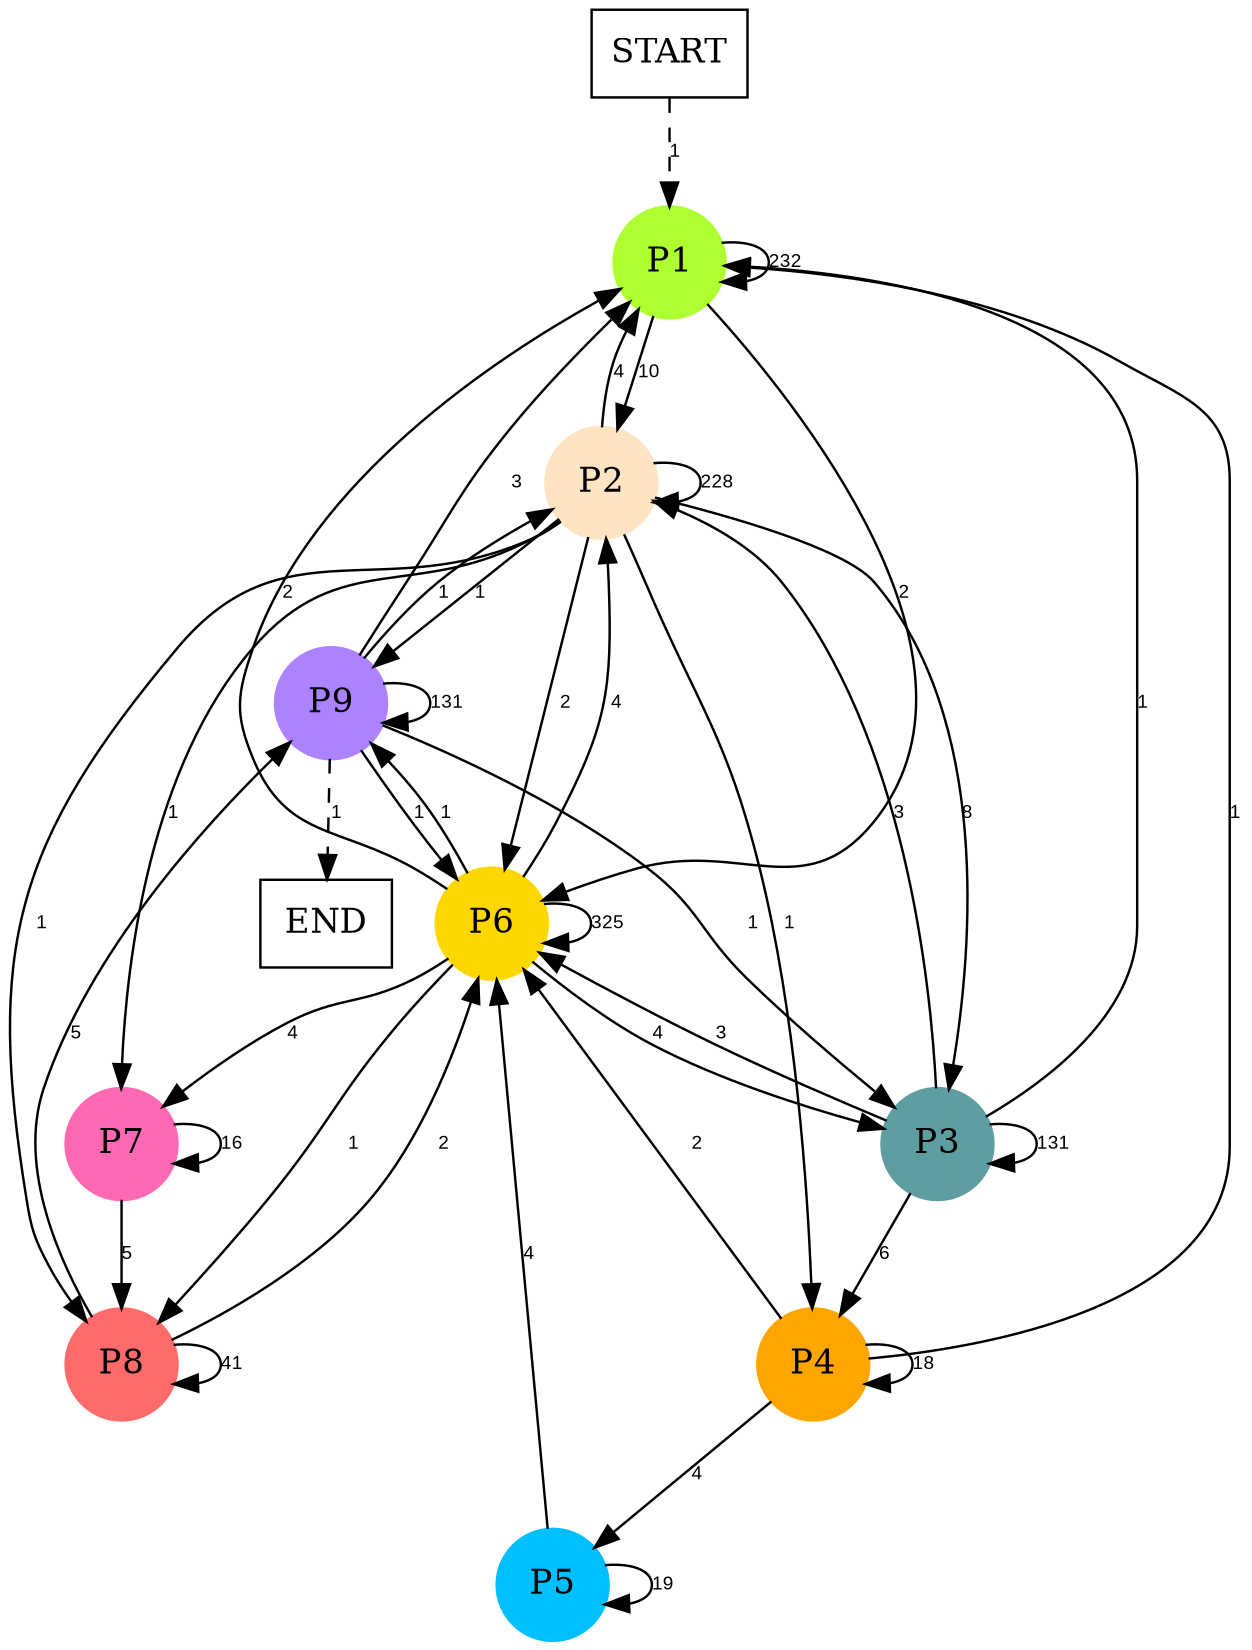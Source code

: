 digraph graphname {
	dpi = 150
	size="16,11!";
	margin = 0;
"P1" [shape=circle, color=greenyellow, style=filled]"P2" [shape=circle, color=bisque, style=filled]"P3" [shape=circle, color=cadetblue, style=filled]"P4" [shape=circle, color=orange, style=filled]"P5" [shape=circle, color=deepskyblue, style=filled]"P6" [shape=circle, color=gold, style=filled]"P7" [shape=circle, color=hotpink, style=filled]"P8" [shape=circle, color=indianred1, style=filled]"P9" [shape=circle, color=mediumpurple1, style=filled]"START" [shape=box, fillcolor=white, style=filled, color=black]"END" [shape=box, fillcolor=white, style=filled, color=black]"P1" -> "P1" [ label ="232" labelfloat=false fontname="Arial" fontsize=8]
"P1" -> "P2" [ label ="10" labelfloat=false fontname="Arial" fontsize=8]
"P1" -> "P6" [ label ="2" labelfloat=false fontname="Arial" fontsize=8]
"P2" -> "P1" [ label ="4" labelfloat=false fontname="Arial" fontsize=8]
"P2" -> "P2" [ label ="228" labelfloat=false fontname="Arial" fontsize=8]
"P2" -> "P3" [ label ="8" labelfloat=false fontname="Arial" fontsize=8]
"P2" -> "P4" [ label ="1" labelfloat=false fontname="Arial" fontsize=8]
"P2" -> "P6" [ label ="2" labelfloat=false fontname="Arial" fontsize=8]
"P2" -> "P7" [ label ="1" labelfloat=false fontname="Arial" fontsize=8]
"P2" -> "P8" [ label ="1" labelfloat=false fontname="Arial" fontsize=8]
"P2" -> "P9" [ label ="1" labelfloat=false fontname="Arial" fontsize=8]
"P3" -> "P1" [ label ="1" labelfloat=false fontname="Arial" fontsize=8]
"P3" -> "P2" [ label ="3" labelfloat=false fontname="Arial" fontsize=8]
"P3" -> "P3" [ label ="131" labelfloat=false fontname="Arial" fontsize=8]
"P3" -> "P4" [ label ="6" labelfloat=false fontname="Arial" fontsize=8]
"P3" -> "P6" [ label ="3" labelfloat=false fontname="Arial" fontsize=8]
"P4" -> "P1" [ label ="1" labelfloat=false fontname="Arial" fontsize=8]
"P4" -> "P4" [ label ="18" labelfloat=false fontname="Arial" fontsize=8]
"P4" -> "P5" [ label ="4" labelfloat=false fontname="Arial" fontsize=8]
"P4" -> "P6" [ label ="2" labelfloat=false fontname="Arial" fontsize=8]
"P5" -> "P5" [ label ="19" labelfloat=false fontname="Arial" fontsize=8]
"P5" -> "P6" [ label ="4" labelfloat=false fontname="Arial" fontsize=8]
"P6" -> "P1" [ label ="2" labelfloat=false fontname="Arial" fontsize=8]
"P6" -> "P2" [ label ="4" labelfloat=false fontname="Arial" fontsize=8]
"P6" -> "P3" [ label ="4" labelfloat=false fontname="Arial" fontsize=8]
"P6" -> "P6" [ label ="325" labelfloat=false fontname="Arial" fontsize=8]
"P6" -> "P7" [ label ="4" labelfloat=false fontname="Arial" fontsize=8]
"P6" -> "P8" [ label ="1" labelfloat=false fontname="Arial" fontsize=8]
"P6" -> "P9" [ label ="1" labelfloat=false fontname="Arial" fontsize=8]
"P7" -> "P7" [ label ="16" labelfloat=false fontname="Arial" fontsize=8]
"P7" -> "P8" [ label ="5" labelfloat=false fontname="Arial" fontsize=8]
"P8" -> "P6" [ label ="2" labelfloat=false fontname="Arial" fontsize=8]
"P8" -> "P8" [ label ="41" labelfloat=false fontname="Arial" fontsize=8]
"P8" -> "P9" [ label ="5" labelfloat=false fontname="Arial" fontsize=8]
"P9" -> "P1" [ label ="3" labelfloat=false fontname="Arial" fontsize=8]
"P9" -> "P2" [ label ="1" labelfloat=false fontname="Arial" fontsize=8]
"P9" -> "P3" [ label ="1" labelfloat=false fontname="Arial" fontsize=8]
"P9" -> "P6" [ label ="1" labelfloat=false fontname="Arial" fontsize=8]
"P9" -> "P9" [ label ="131" labelfloat=false fontname="Arial" fontsize=8]
"P9" -> "END" [ style = dashed label ="1" labelfloat=false fontname="Arial" fontsize=8]
"START" -> "P1" [ style = dashed label ="1" labelfloat=false fontname="Arial" fontsize=8]
}